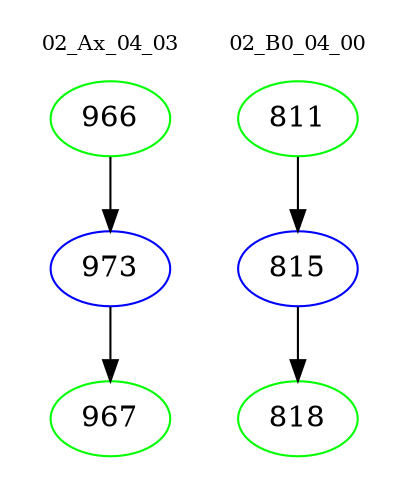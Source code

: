 digraph{
subgraph cluster_0 {
color = white
label = "02_Ax_04_03";
fontsize=10;
T0_966 [label="966", color="green"]
T0_966 -> T0_973 [color="black"]
T0_973 [label="973", color="blue"]
T0_973 -> T0_967 [color="black"]
T0_967 [label="967", color="green"]
}
subgraph cluster_1 {
color = white
label = "02_B0_04_00";
fontsize=10;
T1_811 [label="811", color="green"]
T1_811 -> T1_815 [color="black"]
T1_815 [label="815", color="blue"]
T1_815 -> T1_818 [color="black"]
T1_818 [label="818", color="green"]
}
}
